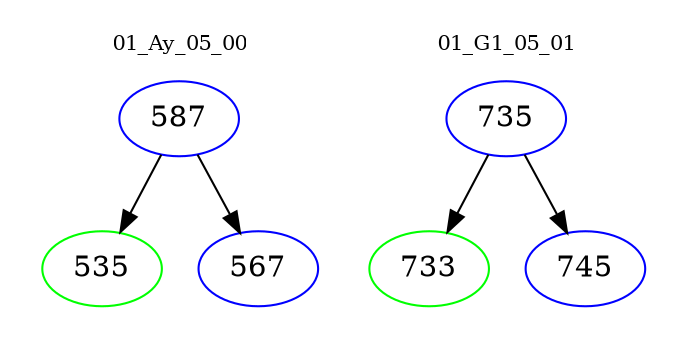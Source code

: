 digraph{
subgraph cluster_0 {
color = white
label = "01_Ay_05_00";
fontsize=10;
T0_587 [label="587", color="blue"]
T0_587 -> T0_535 [color="black"]
T0_535 [label="535", color="green"]
T0_587 -> T0_567 [color="black"]
T0_567 [label="567", color="blue"]
}
subgraph cluster_1 {
color = white
label = "01_G1_05_01";
fontsize=10;
T1_735 [label="735", color="blue"]
T1_735 -> T1_733 [color="black"]
T1_733 [label="733", color="green"]
T1_735 -> T1_745 [color="black"]
T1_745 [label="745", color="blue"]
}
}
